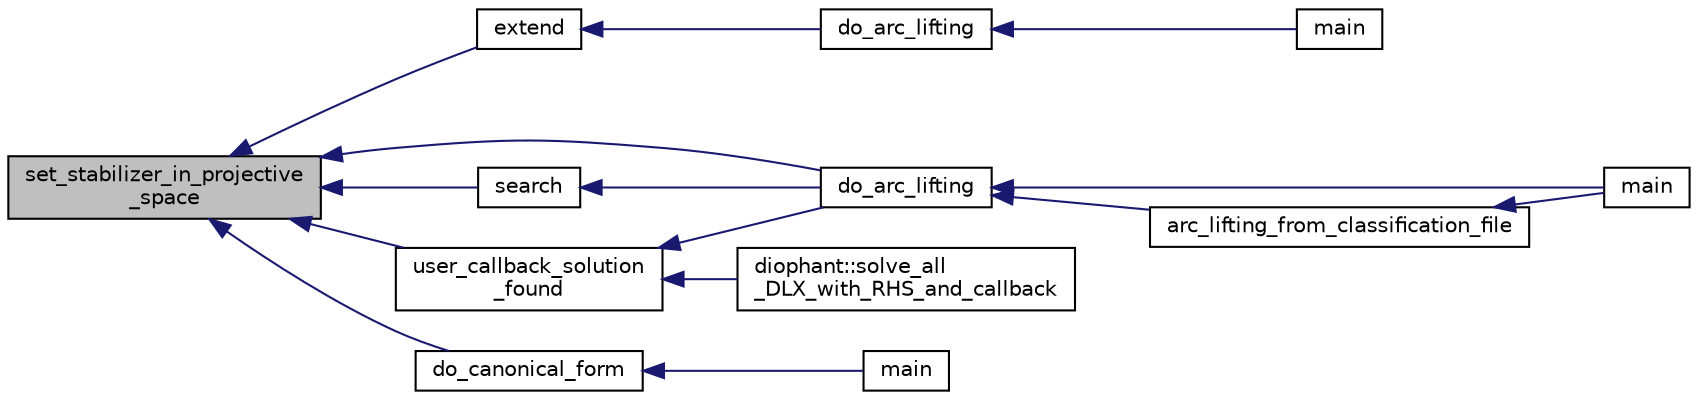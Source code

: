digraph "set_stabilizer_in_projective_space"
{
  edge [fontname="Helvetica",fontsize="10",labelfontname="Helvetica",labelfontsize="10"];
  node [fontname="Helvetica",fontsize="10",shape=record];
  rankdir="LR";
  Node9265 [label="set_stabilizer_in_projective\l_space",height=0.2,width=0.4,color="black", fillcolor="grey75", style="filled", fontcolor="black"];
  Node9265 -> Node9266 [dir="back",color="midnightblue",fontsize="10",style="solid",fontname="Helvetica"];
  Node9266 [label="extend",height=0.2,width=0.4,color="black", fillcolor="white", style="filled",URL="$d5/d9e/arcs__orderly_8_c.html#addc6404f0f11185218b39a9df0e7a293"];
  Node9266 -> Node9267 [dir="back",color="midnightblue",fontsize="10",style="solid",fontname="Helvetica"];
  Node9267 [label="do_arc_lifting",height=0.2,width=0.4,color="black", fillcolor="white", style="filled",URL="$d5/d9e/arcs__orderly_8_c.html#a7367bc544c290322bdbd4545388a27a8"];
  Node9267 -> Node9268 [dir="back",color="midnightblue",fontsize="10",style="solid",fontname="Helvetica"];
  Node9268 [label="main",height=0.2,width=0.4,color="black", fillcolor="white", style="filled",URL="$d5/d9e/arcs__orderly_8_c.html#a3c04138a5bfe5d72780bb7e82a18e627"];
  Node9265 -> Node9269 [dir="back",color="midnightblue",fontsize="10",style="solid",fontname="Helvetica"];
  Node9269 [label="do_arc_lifting",height=0.2,width=0.4,color="black", fillcolor="white", style="filled",URL="$d2/dd6/k__arc__lifting_8_c.html#a9dd2186104f15f40ba5f5d415f4c2976"];
  Node9269 -> Node9270 [dir="back",color="midnightblue",fontsize="10",style="solid",fontname="Helvetica"];
  Node9270 [label="main",height=0.2,width=0.4,color="black", fillcolor="white", style="filled",URL="$d2/dd6/k__arc__lifting_8_c.html#a3c04138a5bfe5d72780bb7e82a18e627"];
  Node9269 -> Node9271 [dir="back",color="midnightblue",fontsize="10",style="solid",fontname="Helvetica"];
  Node9271 [label="arc_lifting_from_classification_file",height=0.2,width=0.4,color="black", fillcolor="white", style="filled",URL="$d2/dd6/k__arc__lifting_8_c.html#aede97f2af2307a758b06ad6506762b79"];
  Node9271 -> Node9270 [dir="back",color="midnightblue",fontsize="10",style="solid",fontname="Helvetica"];
  Node9265 -> Node9272 [dir="back",color="midnightblue",fontsize="10",style="solid",fontname="Helvetica"];
  Node9272 [label="user_callback_solution\l_found",height=0.2,width=0.4,color="black", fillcolor="white", style="filled",URL="$d2/dd6/k__arc__lifting_8_c.html#aae70f58c3ef18694815b8f53b6ecbe05"];
  Node9272 -> Node9269 [dir="back",color="midnightblue",fontsize="10",style="solid",fontname="Helvetica"];
  Node9272 -> Node9273 [dir="back",color="midnightblue",fontsize="10",style="solid",fontname="Helvetica"];
  Node9273 [label="diophant::solve_all\l_DLX_with_RHS_and_callback",height=0.2,width=0.4,color="black", fillcolor="white", style="filled",URL="$d7/d9c/classdiophant.html#acdd512e26ee214803439e24f24fd9805"];
  Node9265 -> Node9274 [dir="back",color="midnightblue",fontsize="10",style="solid",fontname="Helvetica"];
  Node9274 [label="search",height=0.2,width=0.4,color="black", fillcolor="white", style="filled",URL="$d2/dd6/k__arc__lifting_8_c.html#a732ccfe2d9eb7b0def86d4f1af46bd1c"];
  Node9274 -> Node9269 [dir="back",color="midnightblue",fontsize="10",style="solid",fontname="Helvetica"];
  Node9265 -> Node9275 [dir="back",color="midnightblue",fontsize="10",style="solid",fontname="Helvetica"];
  Node9275 [label="do_canonical_form",height=0.2,width=0.4,color="black", fillcolor="white", style="filled",URL="$dc/dd4/group__actions_8h.html#afb9f4a331a8a017ea3b8b7d9ed8dcc88"];
  Node9275 -> Node9276 [dir="back",color="midnightblue",fontsize="10",style="solid",fontname="Helvetica"];
  Node9276 [label="main",height=0.2,width=0.4,color="black", fillcolor="white", style="filled",URL="$d0/d2f/process_8_c.html#a3c04138a5bfe5d72780bb7e82a18e627"];
}
